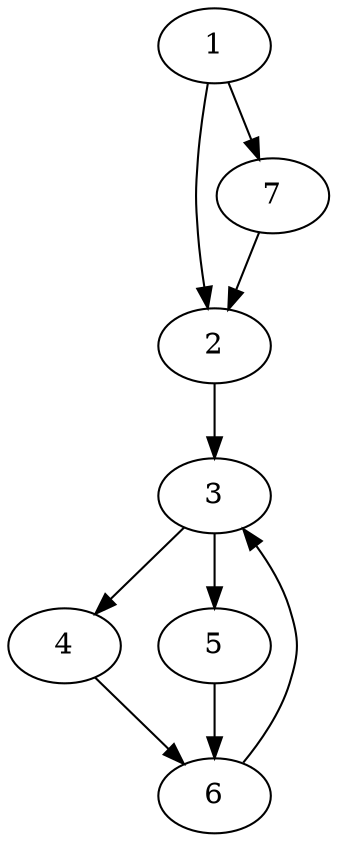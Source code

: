 // Sample taken from Fig. 1 in Allen, Frances E., and John Cocke. "A program
// data flow analysis procedure." Communications of the ACM 19.3 (1976): 137
// [1].
//
// [1]: https://amturing.acm.org/p137-allen.pdf

digraph {
   // Node definitions.
   1 [entry=true]
   2
   3
   4
   5
   6
   7

   // Edge definitions.
   1 -> 2
   1 -> 7
   2 -> 3
   3 -> 4
   3 -> 5
   4 -> 6
   5 -> 6
   6 -> 3
   7 -> 2
}
